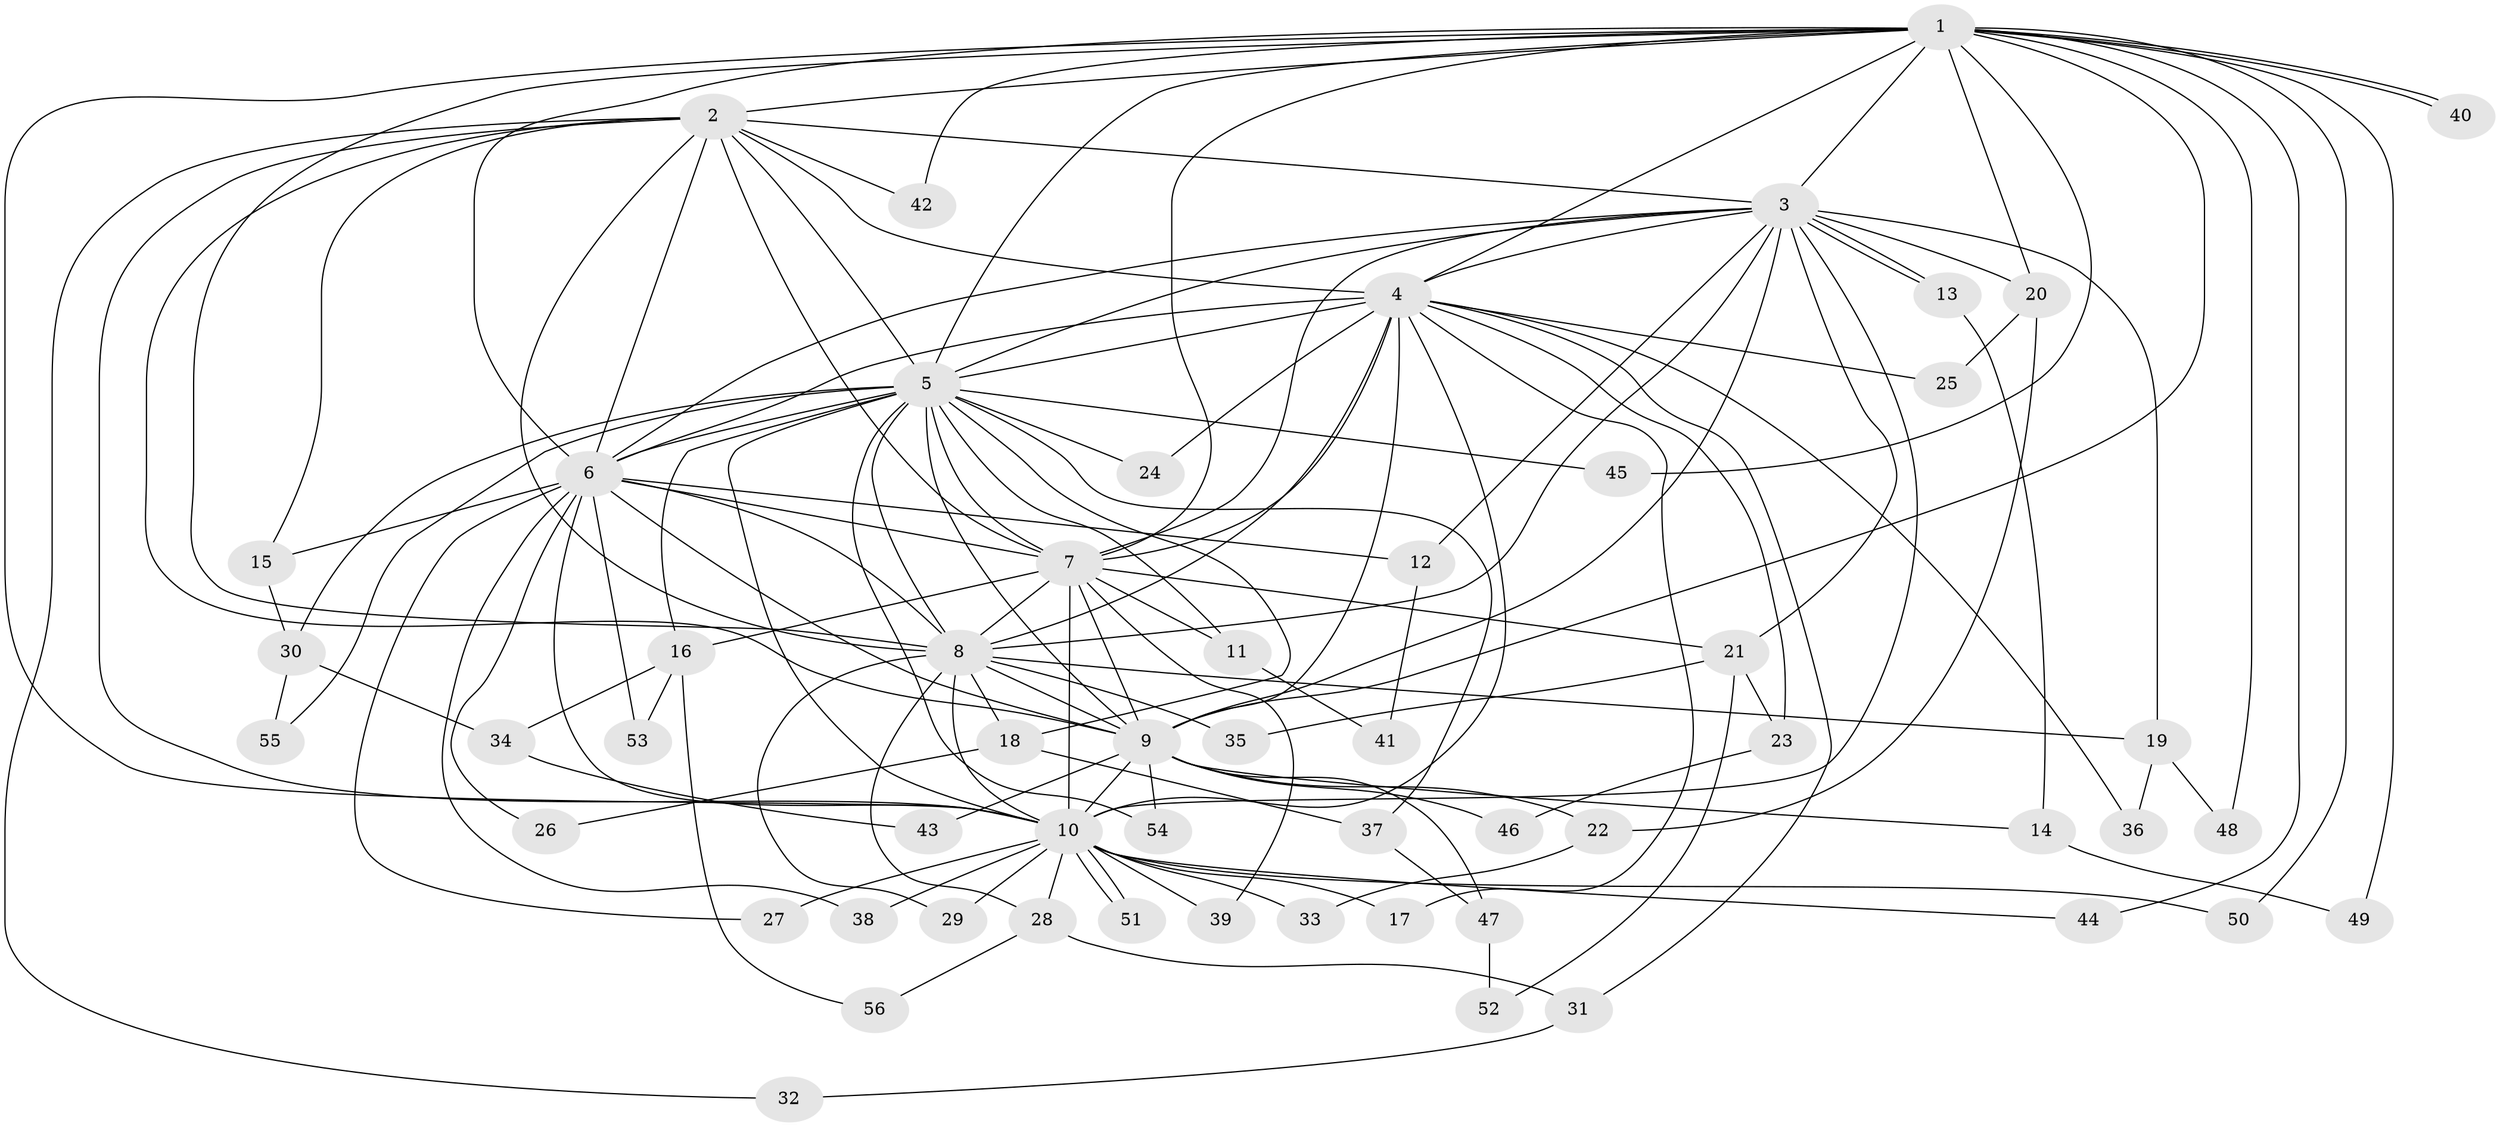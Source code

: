 // Generated by graph-tools (version 1.1) at 2025/34/03/09/25 02:34:50]
// undirected, 56 vertices, 137 edges
graph export_dot {
graph [start="1"]
  node [color=gray90,style=filled];
  1;
  2;
  3;
  4;
  5;
  6;
  7;
  8;
  9;
  10;
  11;
  12;
  13;
  14;
  15;
  16;
  17;
  18;
  19;
  20;
  21;
  22;
  23;
  24;
  25;
  26;
  27;
  28;
  29;
  30;
  31;
  32;
  33;
  34;
  35;
  36;
  37;
  38;
  39;
  40;
  41;
  42;
  43;
  44;
  45;
  46;
  47;
  48;
  49;
  50;
  51;
  52;
  53;
  54;
  55;
  56;
  1 -- 2;
  1 -- 3;
  1 -- 4;
  1 -- 5;
  1 -- 6;
  1 -- 7;
  1 -- 8;
  1 -- 9;
  1 -- 10;
  1 -- 20;
  1 -- 40;
  1 -- 40;
  1 -- 42;
  1 -- 44;
  1 -- 45;
  1 -- 48;
  1 -- 49;
  1 -- 50;
  2 -- 3;
  2 -- 4;
  2 -- 5;
  2 -- 6;
  2 -- 7;
  2 -- 8;
  2 -- 9;
  2 -- 10;
  2 -- 15;
  2 -- 32;
  2 -- 42;
  3 -- 4;
  3 -- 5;
  3 -- 6;
  3 -- 7;
  3 -- 8;
  3 -- 9;
  3 -- 10;
  3 -- 12;
  3 -- 13;
  3 -- 13;
  3 -- 19;
  3 -- 20;
  3 -- 21;
  4 -- 5;
  4 -- 6;
  4 -- 7;
  4 -- 8;
  4 -- 9;
  4 -- 10;
  4 -- 17;
  4 -- 23;
  4 -- 24;
  4 -- 25;
  4 -- 31;
  4 -- 36;
  5 -- 6;
  5 -- 7;
  5 -- 8;
  5 -- 9;
  5 -- 10;
  5 -- 11;
  5 -- 16;
  5 -- 18;
  5 -- 24;
  5 -- 30;
  5 -- 37;
  5 -- 45;
  5 -- 54;
  5 -- 55;
  6 -- 7;
  6 -- 8;
  6 -- 9;
  6 -- 10;
  6 -- 12;
  6 -- 15;
  6 -- 26;
  6 -- 27;
  6 -- 38;
  6 -- 53;
  7 -- 8;
  7 -- 9;
  7 -- 10;
  7 -- 11;
  7 -- 16;
  7 -- 21;
  7 -- 39;
  8 -- 9;
  8 -- 10;
  8 -- 18;
  8 -- 19;
  8 -- 28;
  8 -- 29;
  8 -- 35;
  9 -- 10;
  9 -- 14;
  9 -- 22;
  9 -- 43;
  9 -- 46;
  9 -- 47;
  9 -- 54;
  10 -- 17;
  10 -- 27;
  10 -- 28;
  10 -- 29;
  10 -- 33;
  10 -- 38;
  10 -- 39;
  10 -- 44;
  10 -- 50;
  10 -- 51;
  10 -- 51;
  11 -- 41;
  12 -- 41;
  13 -- 14;
  14 -- 49;
  15 -- 30;
  16 -- 34;
  16 -- 53;
  16 -- 56;
  18 -- 26;
  18 -- 37;
  19 -- 36;
  19 -- 48;
  20 -- 22;
  20 -- 25;
  21 -- 23;
  21 -- 35;
  21 -- 52;
  22 -- 33;
  23 -- 46;
  28 -- 31;
  28 -- 56;
  30 -- 34;
  30 -- 55;
  31 -- 32;
  34 -- 43;
  37 -- 47;
  47 -- 52;
}
